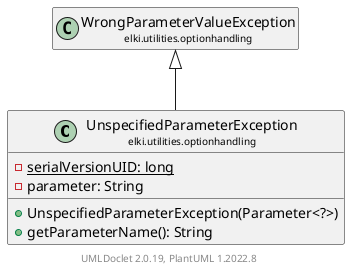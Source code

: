 @startuml
    remove .*\.(Instance|Par|Parameterizer|Factory)$
    set namespaceSeparator none
    hide empty fields
    hide empty methods

    class "<size:14>UnspecifiedParameterException\n<size:10>elki.utilities.optionhandling" as elki.utilities.optionhandling.UnspecifiedParameterException [[UnspecifiedParameterException.html]] {
        {static} -serialVersionUID: long
        -parameter: String
        +UnspecifiedParameterException(Parameter<?>)
        +getParameterName(): String
    }

    class "<size:14>WrongParameterValueException\n<size:10>elki.utilities.optionhandling" as elki.utilities.optionhandling.WrongParameterValueException [[WrongParameterValueException.html]]

    elki.utilities.optionhandling.WrongParameterValueException <|-- elki.utilities.optionhandling.UnspecifiedParameterException

    center footer UMLDoclet 2.0.19, PlantUML 1.2022.8
@enduml
